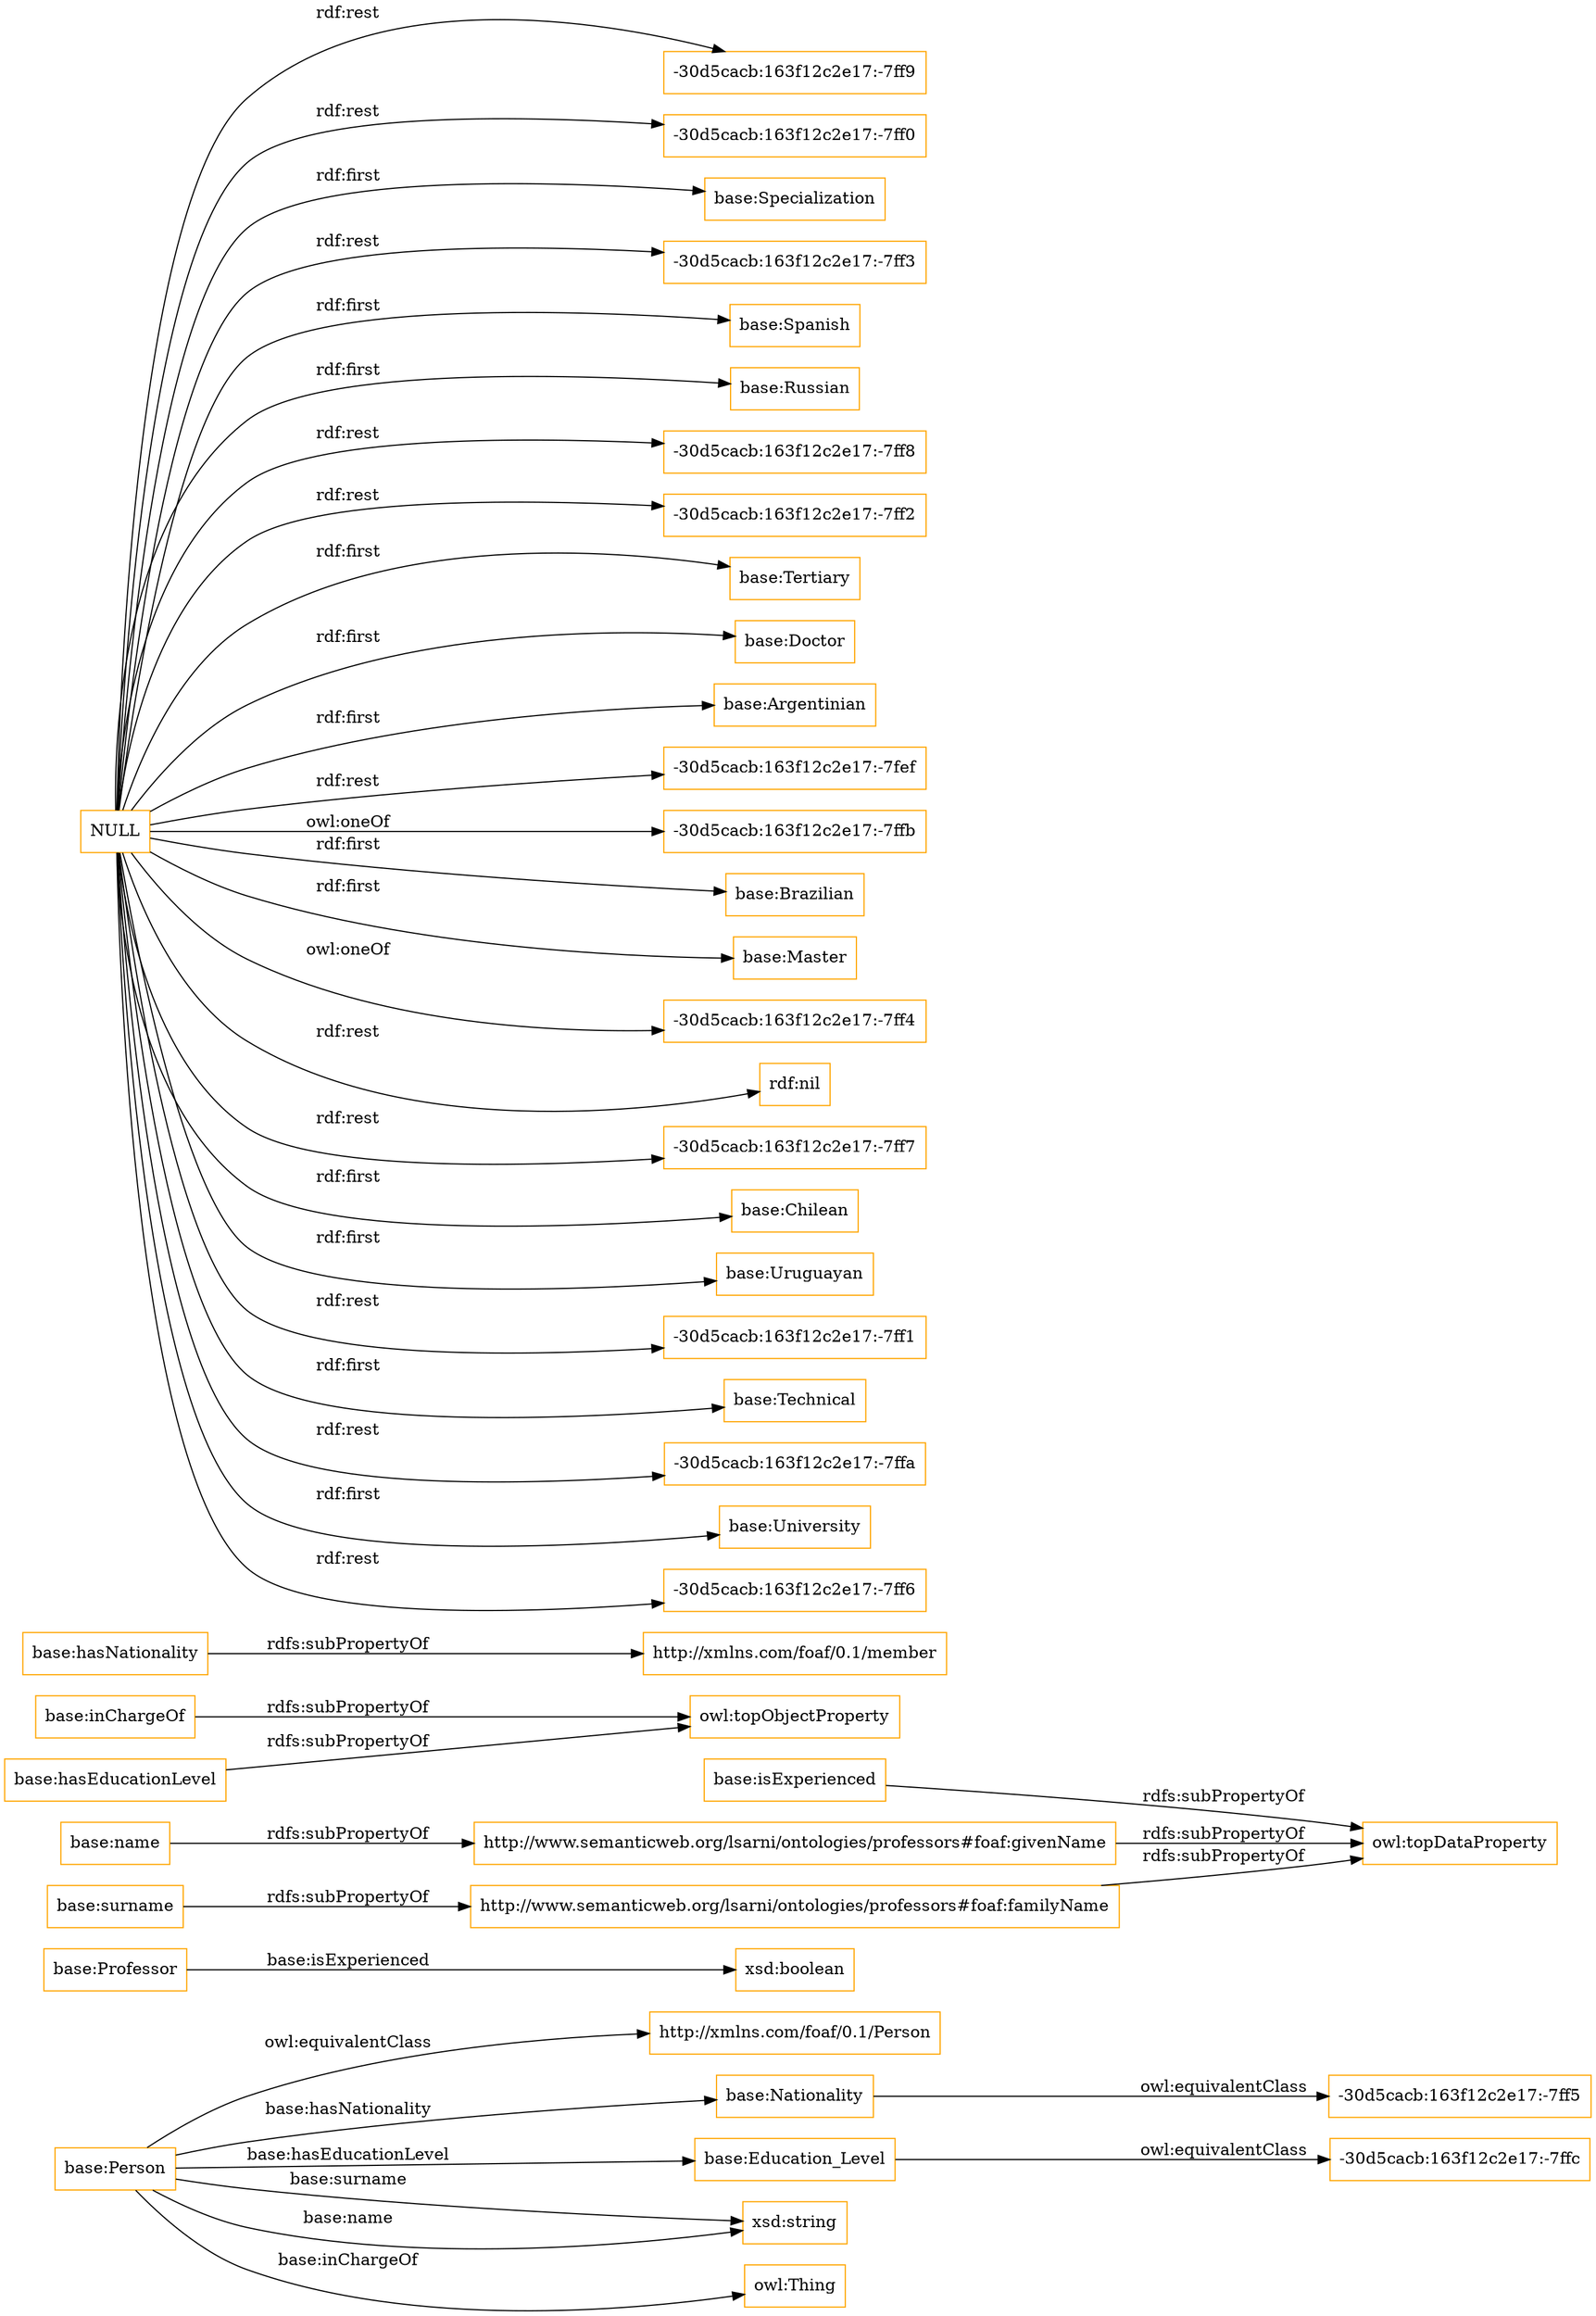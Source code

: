 digraph ar2dtool_diagram { 
rankdir=LR;
size="1501"
node [shape = rectangle, color="orange"]; "http://xmlns.com/foaf/0.1/Person" "base:Professor" "base:Person" "-30d5cacb:163f12c2e17:-7ff5" "base:Nationality" "-30d5cacb:163f12c2e17:-7ffc" "base:Education_Level" ; /*classes style*/
	"http://www.semanticweb.org/lsarni/ontologies/professors#foaf:familyName" -> "owl:topDataProperty" [ label = "rdfs:subPropertyOf" ];
	"base:inChargeOf" -> "owl:topObjectProperty" [ label = "rdfs:subPropertyOf" ];
	"base:hasEducationLevel" -> "owl:topObjectProperty" [ label = "rdfs:subPropertyOf" ];
	"base:surname" -> "http://www.semanticweb.org/lsarni/ontologies/professors#foaf:familyName" [ label = "rdfs:subPropertyOf" ];
	"base:isExperienced" -> "owl:topDataProperty" [ label = "rdfs:subPropertyOf" ];
	"base:name" -> "http://www.semanticweb.org/lsarni/ontologies/professors#foaf:givenName" [ label = "rdfs:subPropertyOf" ];
	"base:hasNationality" -> "http://xmlns.com/foaf/0.1/member" [ label = "rdfs:subPropertyOf" ];
	"base:Person" -> "http://xmlns.com/foaf/0.1/Person" [ label = "owl:equivalentClass" ];
	"base:Education_Level" -> "-30d5cacb:163f12c2e17:-7ffc" [ label = "owl:equivalentClass" ];
	"http://www.semanticweb.org/lsarni/ontologies/professors#foaf:givenName" -> "owl:topDataProperty" [ label = "rdfs:subPropertyOf" ];
	"NULL" -> "-30d5cacb:163f12c2e17:-7ff9" [ label = "rdf:rest" ];
	"NULL" -> "-30d5cacb:163f12c2e17:-7ff0" [ label = "rdf:rest" ];
	"NULL" -> "base:Specialization" [ label = "rdf:first" ];
	"NULL" -> "-30d5cacb:163f12c2e17:-7ff3" [ label = "rdf:rest" ];
	"NULL" -> "base:Spanish" [ label = "rdf:first" ];
	"NULL" -> "base:Russian" [ label = "rdf:first" ];
	"NULL" -> "-30d5cacb:163f12c2e17:-7ff8" [ label = "rdf:rest" ];
	"NULL" -> "-30d5cacb:163f12c2e17:-7ff2" [ label = "rdf:rest" ];
	"NULL" -> "base:Tertiary" [ label = "rdf:first" ];
	"NULL" -> "base:Doctor" [ label = "rdf:first" ];
	"NULL" -> "base:Argentinian" [ label = "rdf:first" ];
	"NULL" -> "-30d5cacb:163f12c2e17:-7fef" [ label = "rdf:rest" ];
	"NULL" -> "-30d5cacb:163f12c2e17:-7ffb" [ label = "owl:oneOf" ];
	"NULL" -> "base:Brazilian" [ label = "rdf:first" ];
	"NULL" -> "base:Master" [ label = "rdf:first" ];
	"NULL" -> "-30d5cacb:163f12c2e17:-7ff4" [ label = "owl:oneOf" ];
	"NULL" -> "rdf:nil" [ label = "rdf:rest" ];
	"NULL" -> "-30d5cacb:163f12c2e17:-7ff7" [ label = "rdf:rest" ];
	"NULL" -> "base:Chilean" [ label = "rdf:first" ];
	"NULL" -> "base:Uruguayan" [ label = "rdf:first" ];
	"NULL" -> "-30d5cacb:163f12c2e17:-7ff1" [ label = "rdf:rest" ];
	"NULL" -> "base:Technical" [ label = "rdf:first" ];
	"NULL" -> "-30d5cacb:163f12c2e17:-7ffa" [ label = "rdf:rest" ];
	"NULL" -> "base:University" [ label = "rdf:first" ];
	"NULL" -> "-30d5cacb:163f12c2e17:-7ff6" [ label = "rdf:rest" ];
	"base:Nationality" -> "-30d5cacb:163f12c2e17:-7ff5" [ label = "owl:equivalentClass" ];
	"base:Person" -> "xsd:string" [ label = "base:surname" ];
	"base:Person" -> "owl:Thing" [ label = "base:inChargeOf" ];
	"base:Person" -> "xsd:string" [ label = "base:name" ];
	"base:Person" -> "base:Education_Level" [ label = "base:hasEducationLevel" ];
	"base:Professor" -> "xsd:boolean" [ label = "base:isExperienced" ];
	"base:Person" -> "base:Nationality" [ label = "base:hasNationality" ];

}
